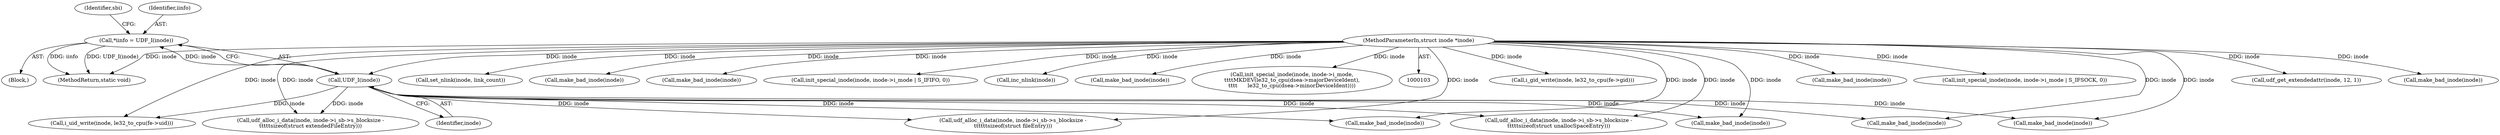 digraph "0_linux_c03aa9f6e1f938618e6db2e23afef0574efeeb65@pointer" {
"1000114" [label="(Call,*iinfo = UDF_I(inode))"];
"1000116" [label="(Call,UDF_I(inode))"];
"1000104" [label="(MethodParameterIn,struct inode *inode)"];
"1000183" [label="(Call,make_bad_inode(inode))"];
"1001145" [label="(MethodReturn,static void)"];
"1000594" [label="(Call,i_gid_write(inode, le32_to_cpu(fe->gid)))"];
"1000310" [label="(Call,make_bad_inode(inode))"];
"1000520" [label="(Call,udf_alloc_i_data(inode, inode->i_sb->s_blocksize -\n\t\t\t\t\tsizeof(struct unallocSpaceEntry)))"];
"1000463" [label="(Call,make_bad_inode(inode))"];
"1001042" [label="(Call,init_special_inode(inode, inode->i_mode | S_IFSOCK, 0))"];
"1001119" [label="(Call,udf_get_extendedattr(inode, 12, 1))"];
"1000114" [label="(Call,*iinfo = UDF_I(inode))"];
"1000531" [label="(Call,make_bad_inode(inode))"];
"1000702" [label="(Call,set_nlink(inode, link_count))"];
"1001141" [label="(Call,make_bad_inode(inode))"];
"1000105" [label="(Block,)"];
"1001100" [label="(Call,make_bad_inode(inode))"];
"1000120" [label="(Identifier,sbi)"];
"1001032" [label="(Call,init_special_inode(inode, inode->i_mode | S_IFIFO, 0))"];
"1000156" [label="(Call,make_bad_inode(inode))"];
"1000115" [label="(Identifier,iinfo)"];
"1000969" [label="(Call,inc_nlink(inode))"];
"1000104" [label="(MethodParameterIn,struct inode *inode)"];
"1000280" [label="(Call,make_bad_inode(inode))"];
"1000117" [label="(Identifier,inode)"];
"1000407" [label="(Call,make_bad_inode(inode))"];
"1000116" [label="(Call,UDF_I(inode))"];
"1000560" [label="(Call,i_uid_write(inode, le32_to_cpu(fe->uid)))"];
"1001126" [label="(Call,init_special_inode(inode, inode->i_mode,\n\t\t\t\tMKDEV(le32_to_cpu(dsea->majorDeviceIdent),\n\t\t\t\t      le32_to_cpu(dsea->minorDeviceIdent))))"];
"1000396" [label="(Call,udf_alloc_i_data(inode, inode->i_sb->s_blocksize -\n\t\t\t\t\tsizeof(struct extendedFileEntry)))"];
"1000452" [label="(Call,udf_alloc_i_data(inode, inode->i_sb->s_blocksize -\n\t\t\t\t\t\tsizeof(struct fileEntry)))"];
"1000114" -> "1000105"  [label="AST: "];
"1000114" -> "1000116"  [label="CFG: "];
"1000115" -> "1000114"  [label="AST: "];
"1000116" -> "1000114"  [label="AST: "];
"1000120" -> "1000114"  [label="CFG: "];
"1000114" -> "1001145"  [label="DDG: iinfo"];
"1000114" -> "1001145"  [label="DDG: UDF_I(inode)"];
"1000116" -> "1000114"  [label="DDG: inode"];
"1000116" -> "1000117"  [label="CFG: "];
"1000117" -> "1000116"  [label="AST: "];
"1000104" -> "1000116"  [label="DDG: inode"];
"1000116" -> "1000156"  [label="DDG: inode"];
"1000116" -> "1000183"  [label="DDG: inode"];
"1000116" -> "1000280"  [label="DDG: inode"];
"1000116" -> "1000310"  [label="DDG: inode"];
"1000116" -> "1000396"  [label="DDG: inode"];
"1000116" -> "1000452"  [label="DDG: inode"];
"1000116" -> "1000520"  [label="DDG: inode"];
"1000116" -> "1000560"  [label="DDG: inode"];
"1000104" -> "1000103"  [label="AST: "];
"1000104" -> "1001145"  [label="DDG: inode"];
"1000104" -> "1000156"  [label="DDG: inode"];
"1000104" -> "1000183"  [label="DDG: inode"];
"1000104" -> "1000280"  [label="DDG: inode"];
"1000104" -> "1000310"  [label="DDG: inode"];
"1000104" -> "1000396"  [label="DDG: inode"];
"1000104" -> "1000407"  [label="DDG: inode"];
"1000104" -> "1000452"  [label="DDG: inode"];
"1000104" -> "1000463"  [label="DDG: inode"];
"1000104" -> "1000520"  [label="DDG: inode"];
"1000104" -> "1000531"  [label="DDG: inode"];
"1000104" -> "1000560"  [label="DDG: inode"];
"1000104" -> "1000594"  [label="DDG: inode"];
"1000104" -> "1000702"  [label="DDG: inode"];
"1000104" -> "1000969"  [label="DDG: inode"];
"1000104" -> "1001032"  [label="DDG: inode"];
"1000104" -> "1001042"  [label="DDG: inode"];
"1000104" -> "1001100"  [label="DDG: inode"];
"1000104" -> "1001119"  [label="DDG: inode"];
"1000104" -> "1001126"  [label="DDG: inode"];
"1000104" -> "1001141"  [label="DDG: inode"];
}
